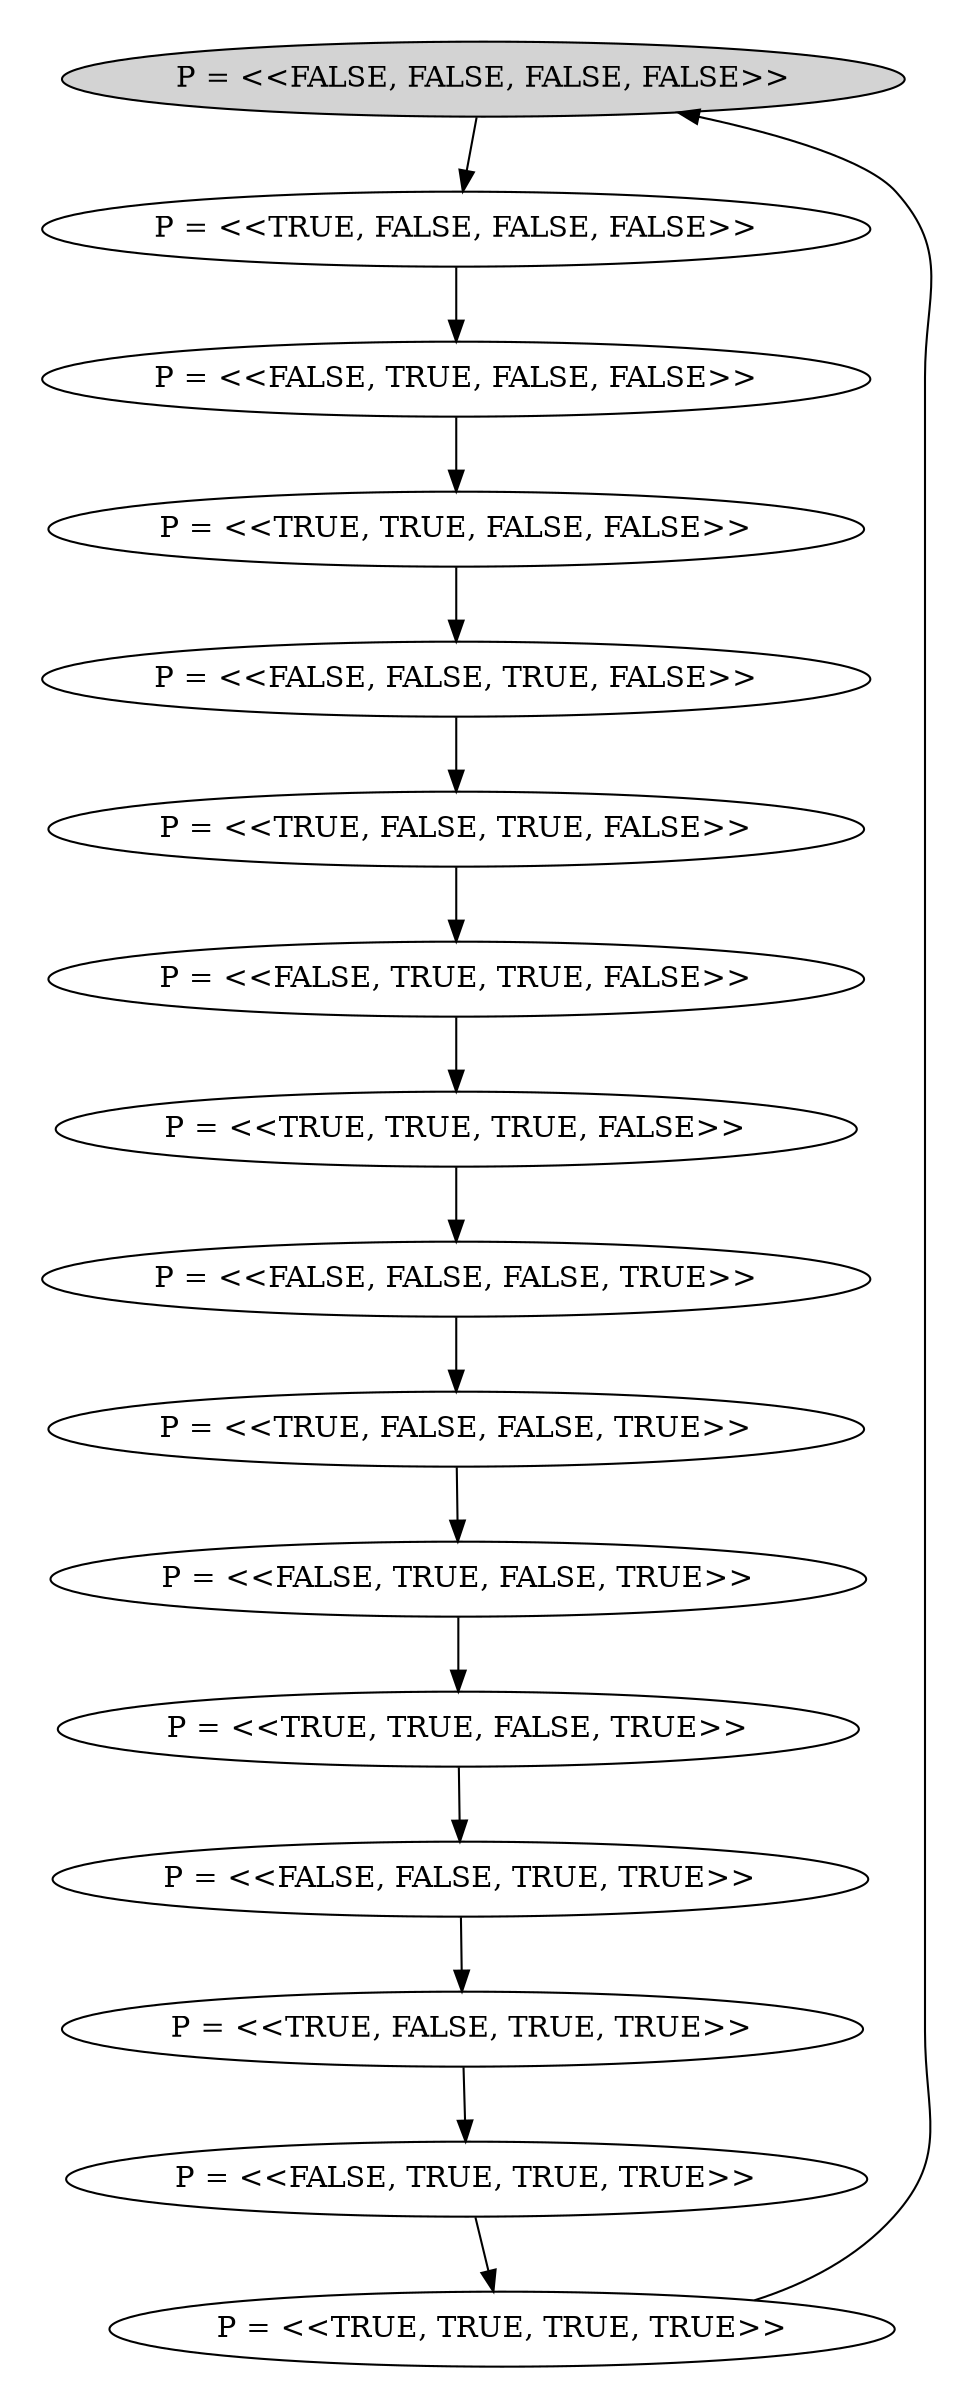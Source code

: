 strict digraph DiskGraph {
nodesep=0.35;
subgraph cluster_graph {
color="white";
-6599618978659618877 [label="P = <<FALSE, FALSE, FALSE, FALSE>>",style = filled]
-6599618978659618877 -> 8849156507924624397 [label="",color="black",fontcolor="black"];
8849156507924624397 [label="P = <<TRUE, FALSE, FALSE, FALSE>>"];
8849156507924624397 -> 4589436344254401060 [label="",color="black",fontcolor="black"];
4589436344254401060 [label="P = <<FALSE, TRUE, FALSE, FALSE>>"];
4589436344254401060 -> -2227309846440259094 [label="",color="black",fontcolor="black"];
-2227309846440259094 [label="P = <<TRUE, TRUE, FALSE, FALSE>>"];
-2227309846440259094 -> 6765113731627994255 [label="",color="black",fontcolor="black"];
6765113731627994255 [label="P = <<FALSE, FALSE, TRUE, FALSE>>"];
6765113731627994255 -> -8987647273601984703 [label="",color="black",fontcolor="black"];
-8987647273601984703 [label="P = <<TRUE, FALSE, TRUE, FALSE>>"];
-8987647273601984703 -> -4162726198514685592 [label="",color="black",fontcolor="black"];
-4162726198514685592 [label="P = <<FALSE, TRUE, TRUE, FALSE>>"];
-4162726198514685592 -> 1773560526822847142 [label="",color="black",fontcolor="black"];
1773560526822847142 [label="P = <<TRUE, TRUE, TRUE, FALSE>>"];
1773560526822847142 -> 7529880926606287859 [label="",color="black",fontcolor="black"];
7529880926606287859 [label="P = <<FALSE, FALSE, FALSE, TRUE>>"];
7529880926606287859 -> -5271331722621568963 [label="",color="black",fontcolor="black"];
-5271331722621568963 [label="P = <<TRUE, FALSE, FALSE, TRUE>>"];
-5271331722621568963 -> -890015880844982764 [label="",color="black",fontcolor="black"];
-890015880844982764 [label="P = <<FALSE, TRUE, FALSE, TRUE>>"];
-890015880844982764 -> 3243139500116319706 [label="",color="black",fontcolor="black"];
3243139500116319706 [label="P = <<TRUE, TRUE, FALSE, TRUE>>"];
3243139500116319706 -> -7929589524566933313 [label="",color="black",fontcolor="black"];
-7929589524566933313 [label="P = <<FALSE, FALSE, TRUE, TRUE>>"];
-7929589524566933313 -> 5716058740809554801 [label="",color="black",fontcolor="black"];
5716058740809554801 [label="P = <<TRUE, FALSE, TRUE, TRUE>>"];
5716058740809554801 -> 733512640832972120 [label="",color="black",fontcolor="black"];
733512640832972120 [label="P = <<FALSE, TRUE, TRUE, TRUE>>"];
733512640832972120 -> -3131689866784113002 [label="",color="black",fontcolor="black"];
-3131689866784113002 [label="P = <<TRUE, TRUE, TRUE, TRUE>>"];
-3131689866784113002 -> -6599618978659618877 [label="",color="black",fontcolor="black"];
{rank = same; -6599618978659618877;}
{rank = same; 8849156507924624397;}
{rank = same; 4589436344254401060;}
{rank = same; -2227309846440259094;}
{rank = same; 6765113731627994255;}
{rank = same; -8987647273601984703;}
{rank = same; -4162726198514685592;}
{rank = same; 1773560526822847142;}
{rank = same; 7529880926606287859;}
{rank = same; -5271331722621568963;}
{rank = same; -890015880844982764;}
{rank = same; 3243139500116319706;}
{rank = same; -7929589524566933313;}
{rank = same; 5716058740809554801;}
{rank = same; 733512640832972120;}
{rank = same; -3131689866784113002;}
}
}